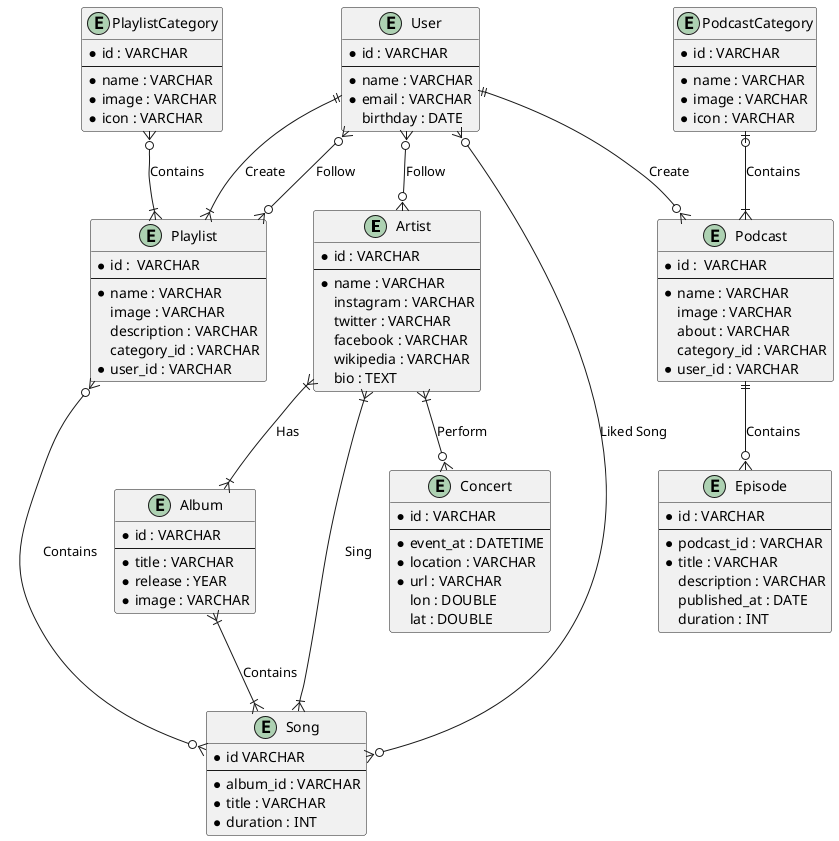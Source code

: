 @startuml SpotifyDatabaseDesign
entity Artist {
  * id : VARCHAR
  --
  * name : VARCHAR
  instagram : VARCHAR
  twitter : VARCHAR
  facebook : VARCHAR
  wikipedia : VARCHAR
  bio : TEXT
}

entity Album {
  * id : VARCHAR 
  --
  * title : VARCHAR
  * release : YEAR
  * image : VARCHAR
}

entity Song {
  * id VARCHAR 
  --
  * album_id : VARCHAR
  * title : VARCHAR
  * duration : INT
}

entity PlaylistCategory {
  * id : VARCHAR
  --
  * name : VARCHAR 
  * image : VARCHAR
  * icon : VARCHAR
}

entity Playlist {
  * id :  VARCHAR
  --
  * name : VARCHAR
  image : VARCHAR
  description : VARCHAR
  category_id : VARCHAR
  * user_id : VARCHAR
}

entity PodcastCategory {
  * id : VARCHAR
  --
  * name : VARCHAR 
  * image : VARCHAR
  * icon : VARCHAR
}

entity Podcast {
  * id :  VARCHAR
  --
  * name : VARCHAR
  image : VARCHAR
  about : VARCHAR
  category_id : VARCHAR
  * user_id : VARCHAR
}

entity Episode {
  * id : VARCHAR
  --
  * podcast_id : VARCHAR
  * title : VARCHAR 
  description : VARCHAR
  published_at : DATE
  duration : INT
}

entity User {
  * id : VARCHAR
  --
  * name : VARCHAR
  * email : VARCHAR
  birthday : DATE
}

entity Concert {
  * id : VARCHAR
  --
  * event_at : DATETIME
  * location : VARCHAR
  * url : VARCHAR
  lon : DOUBLE
  lat : DOUBLE
}


Artist }|--|{ Album : Has
Album }|--|{ Song : Contains
Artist }|--|{ Song : Sing
PlaylistCategory }o--|{ Playlist : Contains
User ||--|{ Playlist : Create
Playlist }o--o{ Song : Contains
PodcastCategory |o--|{ Podcast : Contains
User ||--o{ Podcast : Create
Podcast ||--o{ Episode : Contains
Artist }|--o{ Concert : Perform
User }o--o{ Artist : Follow
User }o--o{ Song : Liked Song
User }o--o{ Playlist : Follow
@enduml